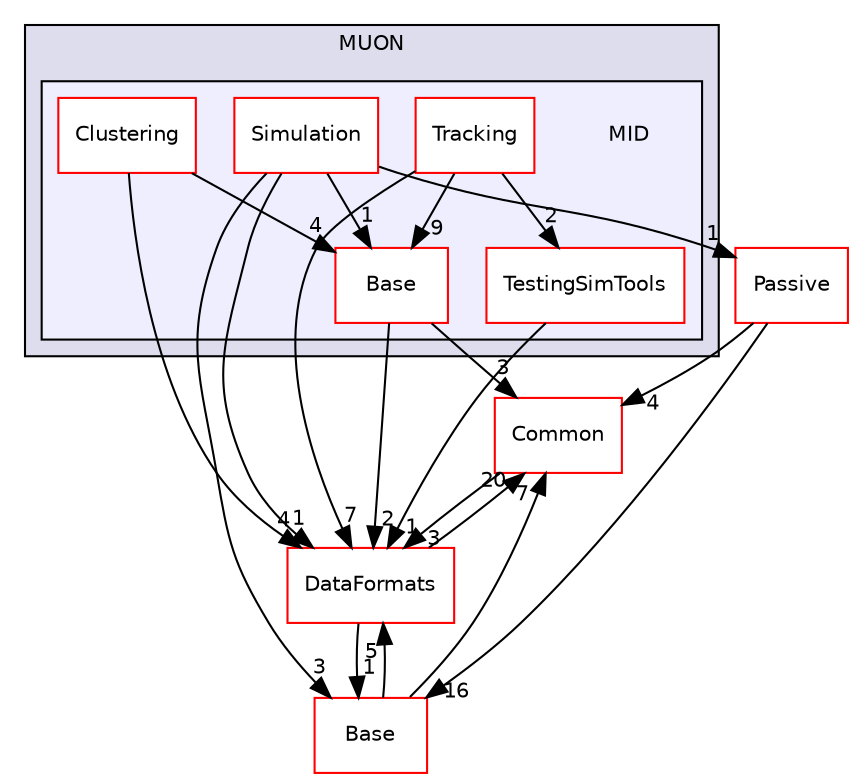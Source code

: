 digraph "/home/travis/build/AliceO2Group/AliceO2/Detectors/MUON/MID" {
  bgcolor=transparent;
  compound=true
  node [ fontsize="10", fontname="Helvetica"];
  edge [ labelfontsize="10", labelfontname="Helvetica"];
  subgraph clusterdir_1cc233fd3b1202b9dad36810b41b97af {
    graph [ bgcolor="#ddddee", pencolor="black", label="MUON" fontname="Helvetica", fontsize="10", URL="dir_1cc233fd3b1202b9dad36810b41b97af.html"]
  subgraph clusterdir_9e24c537087392bd208449d0b48c466c {
    graph [ bgcolor="#eeeeff", pencolor="black", label="" URL="dir_9e24c537087392bd208449d0b48c466c.html"];
    dir_9e24c537087392bd208449d0b48c466c [shape=plaintext label="MID"];
    dir_b5547b1068d53f0f904ee5a2a84992af [shape=box label="Base" color="red" fillcolor="white" style="filled" URL="dir_b5547b1068d53f0f904ee5a2a84992af.html"];
    dir_754f2fe7806627988f6bd801b7f2fe5b [shape=box label="Clustering" color="red" fillcolor="white" style="filled" URL="dir_754f2fe7806627988f6bd801b7f2fe5b.html"];
    dir_2810eaf0225063d73e08d8eeeb8a37b8 [shape=box label="Simulation" color="red" fillcolor="white" style="filled" URL="dir_2810eaf0225063d73e08d8eeeb8a37b8.html"];
    dir_3ffb816f6d71c6665c34f0fe3ab9978a [shape=box label="TestingSimTools" color="red" fillcolor="white" style="filled" URL="dir_3ffb816f6d71c6665c34f0fe3ab9978a.html"];
    dir_c6781640d5720511e35c6e7f87460ee7 [shape=box label="Tracking" color="red" fillcolor="white" style="filled" URL="dir_c6781640d5720511e35c6e7f87460ee7.html"];
  }
  }
  dir_4ab6b4cc6a7edbff49100e9123df213f [shape=box label="Common" color="red" URL="dir_4ab6b4cc6a7edbff49100e9123df213f.html"];
  dir_37c90836491b695b472bf98d1be8336b [shape=box label="Base" color="red" URL="dir_37c90836491b695b472bf98d1be8336b.html"];
  dir_f01815b857f9009bea48e2cb39492245 [shape=box label="Passive" color="red" URL="dir_f01815b857f9009bea48e2cb39492245.html"];
  dir_2171f7ec022c5423887b07c69b2f5b48 [shape=box label="DataFormats" color="red" URL="dir_2171f7ec022c5423887b07c69b2f5b48.html"];
  dir_4ab6b4cc6a7edbff49100e9123df213f->dir_2171f7ec022c5423887b07c69b2f5b48 [headlabel="3", labeldistance=1.5 headhref="dir_000016_000054.html"];
  dir_754f2fe7806627988f6bd801b7f2fe5b->dir_b5547b1068d53f0f904ee5a2a84992af [headlabel="4", labeldistance=1.5 headhref="dir_000334_000123.html"];
  dir_754f2fe7806627988f6bd801b7f2fe5b->dir_2171f7ec022c5423887b07c69b2f5b48 [headlabel="4", labeldistance=1.5 headhref="dir_000334_000054.html"];
  dir_37c90836491b695b472bf98d1be8336b->dir_4ab6b4cc6a7edbff49100e9123df213f [headlabel="7", labeldistance=1.5 headhref="dir_000157_000016.html"];
  dir_37c90836491b695b472bf98d1be8336b->dir_2171f7ec022c5423887b07c69b2f5b48 [headlabel="5", labeldistance=1.5 headhref="dir_000157_000054.html"];
  dir_2810eaf0225063d73e08d8eeeb8a37b8->dir_37c90836491b695b472bf98d1be8336b [headlabel="3", labeldistance=1.5 headhref="dir_000180_000157.html"];
  dir_2810eaf0225063d73e08d8eeeb8a37b8->dir_f01815b857f9009bea48e2cb39492245 [headlabel="1", labeldistance=1.5 headhref="dir_000180_000345.html"];
  dir_2810eaf0225063d73e08d8eeeb8a37b8->dir_b5547b1068d53f0f904ee5a2a84992af [headlabel="1", labeldistance=1.5 headhref="dir_000180_000123.html"];
  dir_2810eaf0225063d73e08d8eeeb8a37b8->dir_2171f7ec022c5423887b07c69b2f5b48 [headlabel="1", labeldistance=1.5 headhref="dir_000180_000054.html"];
  dir_c6781640d5720511e35c6e7f87460ee7->dir_3ffb816f6d71c6665c34f0fe3ab9978a [headlabel="2", labeldistance=1.5 headhref="dir_000302_000340.html"];
  dir_c6781640d5720511e35c6e7f87460ee7->dir_b5547b1068d53f0f904ee5a2a84992af [headlabel="9", labeldistance=1.5 headhref="dir_000302_000123.html"];
  dir_c6781640d5720511e35c6e7f87460ee7->dir_2171f7ec022c5423887b07c69b2f5b48 [headlabel="7", labeldistance=1.5 headhref="dir_000302_000054.html"];
  dir_3ffb816f6d71c6665c34f0fe3ab9978a->dir_2171f7ec022c5423887b07c69b2f5b48 [headlabel="1", labeldistance=1.5 headhref="dir_000340_000054.html"];
  dir_f01815b857f9009bea48e2cb39492245->dir_4ab6b4cc6a7edbff49100e9123df213f [headlabel="4", labeldistance=1.5 headhref="dir_000345_000016.html"];
  dir_f01815b857f9009bea48e2cb39492245->dir_37c90836491b695b472bf98d1be8336b [headlabel="16", labeldistance=1.5 headhref="dir_000345_000157.html"];
  dir_b5547b1068d53f0f904ee5a2a84992af->dir_4ab6b4cc6a7edbff49100e9123df213f [headlabel="3", labeldistance=1.5 headhref="dir_000123_000016.html"];
  dir_b5547b1068d53f0f904ee5a2a84992af->dir_2171f7ec022c5423887b07c69b2f5b48 [headlabel="2", labeldistance=1.5 headhref="dir_000123_000054.html"];
  dir_2171f7ec022c5423887b07c69b2f5b48->dir_4ab6b4cc6a7edbff49100e9123df213f [headlabel="20", labeldistance=1.5 headhref="dir_000054_000016.html"];
  dir_2171f7ec022c5423887b07c69b2f5b48->dir_37c90836491b695b472bf98d1be8336b [headlabel="1", labeldistance=1.5 headhref="dir_000054_000157.html"];
}
